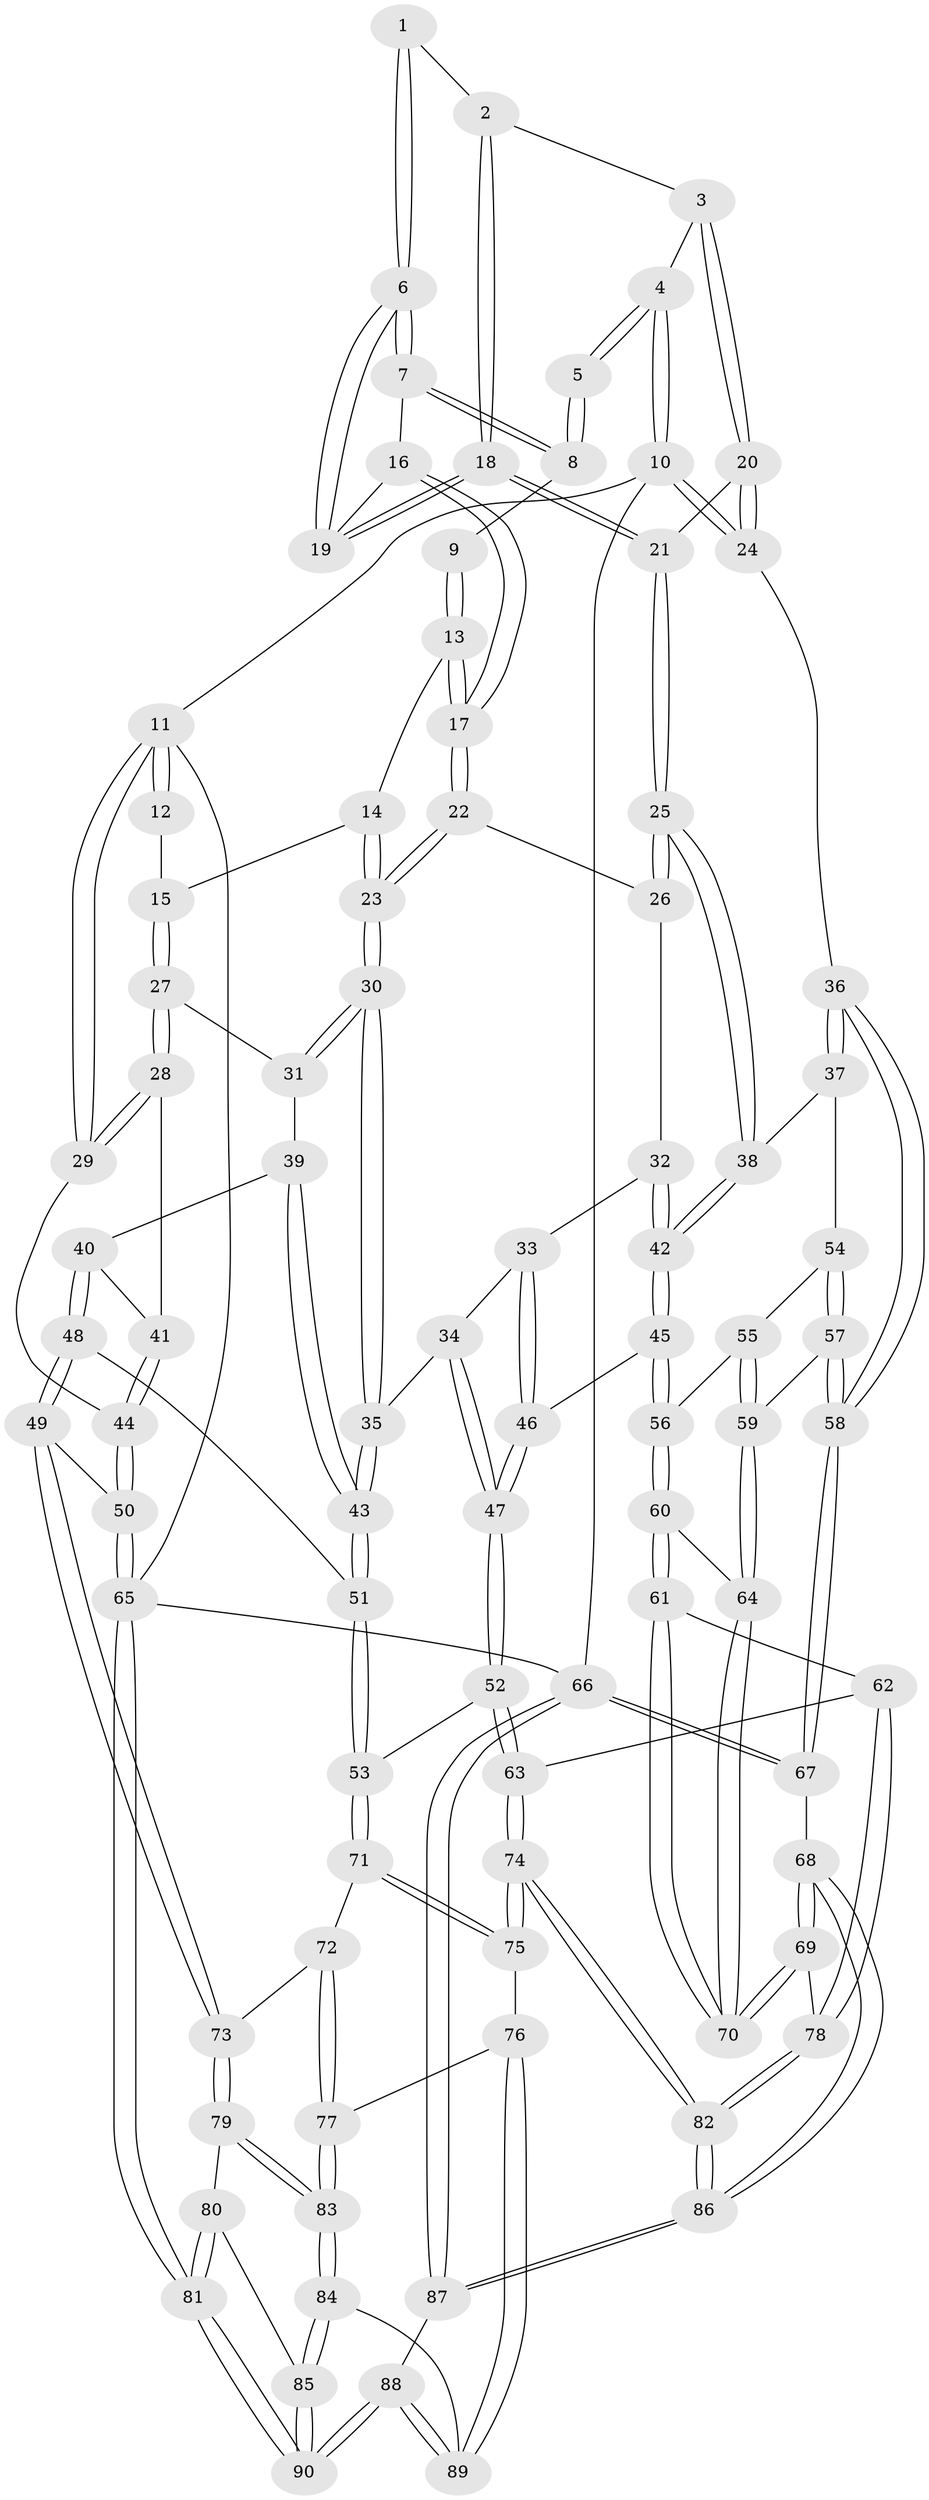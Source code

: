 // coarse degree distribution, {3: 0.3611111111111111, 4: 0.4166666666666667, 2: 0.1111111111111111, 5: 0.08333333333333333, 6: 0.027777777777777776}
// Generated by graph-tools (version 1.1) at 2025/38/03/04/25 23:38:33]
// undirected, 90 vertices, 222 edges
graph export_dot {
  node [color=gray90,style=filled];
  1 [pos="+0.8371374232838825+0"];
  2 [pos="+0.8615174407370055+0.03510563597506448"];
  3 [pos="+0.94227515533924+0.04192233726932493"];
  4 [pos="+1+0"];
  5 [pos="+0.8369374288188794+0"];
  6 [pos="+0.7808238499878614+0.10105889082804126"];
  7 [pos="+0.6401219444663825+0"];
  8 [pos="+0.6288633027168107+0"];
  9 [pos="+0.44527885760770286+0"];
  10 [pos="+1+0"];
  11 [pos="+0+0"];
  12 [pos="+0.2271820565541003+0"];
  13 [pos="+0.4327247658551628+0.03166037157118293"];
  14 [pos="+0.41469320414274163+0.06350764336740629"];
  15 [pos="+0.24204697052813678+0.1238135581166847"];
  16 [pos="+0.6088745814086347+0.08481113131748098"];
  17 [pos="+0.5876948457550144+0.1227779206187197"];
  18 [pos="+0.8203687729206822+0.15586213052269607"];
  19 [pos="+0.7878783415176648+0.1183500724332143"];
  20 [pos="+0.935510440069836+0.14285168399872195"];
  21 [pos="+0.8225620548402698+0.16206474846814725"];
  22 [pos="+0.5865571488641589+0.13341303134458504"];
  23 [pos="+0.4487241004899631+0.1932669138763687"];
  24 [pos="+1+0.22151503609157225"];
  25 [pos="+0.7989729939161715+0.21738105625081872"];
  26 [pos="+0.6179590651712299+0.1867474516654764"];
  27 [pos="+0.2322393497975039+0.1473210482091023"];
  28 [pos="+0.17859587417228856+0.1683543579094541"];
  29 [pos="+0+0.20624987186867558"];
  30 [pos="+0.41679669044932816+0.24796720255830146"];
  31 [pos="+0.2549122666159971+0.16744955095870584"];
  32 [pos="+0.6021802073203353+0.24543027503886752"];
  33 [pos="+0.5242924142486273+0.296677580698379"];
  34 [pos="+0.4906213124402633+0.2999852842632282"];
  35 [pos="+0.4256007609129234+0.28246044622372013"];
  36 [pos="+1+0.3057696809500017"];
  37 [pos="+0.8449992879016871+0.3041603626767772"];
  38 [pos="+0.8040099136185745+0.2616468489590357"];
  39 [pos="+0.27399888908037806+0.30747917414456366"];
  40 [pos="+0.22291648545798387+0.34573915312965825"];
  41 [pos="+0.20911139264976872+0.3168238135910657"];
  42 [pos="+0.6788528205508192+0.3606839789528916"];
  43 [pos="+0.38513828825140417+0.3575712191034501"];
  44 [pos="+0+0.3118771853377016"];
  45 [pos="+0.6549954343312372+0.41882045835159454"];
  46 [pos="+0.6519042294988341+0.41985645551795153"];
  47 [pos="+0.5592040014336411+0.48367097273716364"];
  48 [pos="+0.20005177120801898+0.46413875960421647"];
  49 [pos="+0.04194107664540678+0.5265950446726165"];
  50 [pos="+0+0.5098825620532351"];
  51 [pos="+0.3651215114150457+0.46563394392152635"];
  52 [pos="+0.5456409019379613+0.4992508313997832"];
  53 [pos="+0.4069007052742486+0.5107328498366771"];
  54 [pos="+0.8513414791128694+0.37300944538259345"];
  55 [pos="+0.8127902886905113+0.45136208303611647"];
  56 [pos="+0.7303029430129134+0.4721530618279319"];
  57 [pos="+0.9866437324900039+0.46090137819222127"];
  58 [pos="+1+0.4424058773754691"];
  59 [pos="+0.8810212980856945+0.5219810147991156"];
  60 [pos="+0.7380940262077504+0.5527138856568209"];
  61 [pos="+0.6938960536568042+0.6416240533592521"];
  62 [pos="+0.6764450404972062+0.6513333228443074"];
  63 [pos="+0.6363303067999908+0.6707379116890564"];
  64 [pos="+0.8699967603744512+0.5748420335916498"];
  65 [pos="+0+1"];
  66 [pos="+1+1"];
  67 [pos="+1+0.7629422206916912"];
  68 [pos="+1+0.7606587209605182"];
  69 [pos="+0.9148555369060404+0.6997017206611278"];
  70 [pos="+0.9030738778581748+0.686682233354383"];
  71 [pos="+0.40133297941542184+0.5461520953989994"];
  72 [pos="+0.31770946486531587+0.6527146345598387"];
  73 [pos="+0.19875371265749386+0.6902305263660219"];
  74 [pos="+0.5980378896903958+0.7590155604807642"];
  75 [pos="+0.5049113540260242+0.7571339851479625"];
  76 [pos="+0.46420311099663253+0.7779409254088209"];
  77 [pos="+0.4223840170963731+0.7894810472331972"];
  78 [pos="+0.821698254111503+0.7735935925353181"];
  79 [pos="+0.20171790212500515+0.7142598118745003"];
  80 [pos="+0.1942168875013379+0.7296447176380052"];
  81 [pos="+0+1"];
  82 [pos="+0.6882774912329584+0.8991461431772944"];
  83 [pos="+0.3498783826647589+0.8476604963418587"];
  84 [pos="+0.33651503544930705+0.8915165334314699"];
  85 [pos="+0.2469399985194662+0.9970995614088064"];
  86 [pos="+0.707958317589989+1"];
  87 [pos="+0.6939391150859333+1"];
  88 [pos="+0.6422122325685552+1"];
  89 [pos="+0.48979142598430847+0.9705448137081638"];
  90 [pos="+0+1"];
  1 -- 2;
  1 -- 6;
  1 -- 6;
  2 -- 3;
  2 -- 18;
  2 -- 18;
  3 -- 4;
  3 -- 20;
  3 -- 20;
  4 -- 5;
  4 -- 5;
  4 -- 10;
  4 -- 10;
  5 -- 8;
  5 -- 8;
  6 -- 7;
  6 -- 7;
  6 -- 19;
  6 -- 19;
  7 -- 8;
  7 -- 8;
  7 -- 16;
  8 -- 9;
  9 -- 13;
  9 -- 13;
  10 -- 11;
  10 -- 24;
  10 -- 24;
  10 -- 66;
  11 -- 12;
  11 -- 12;
  11 -- 29;
  11 -- 29;
  11 -- 65;
  12 -- 15;
  13 -- 14;
  13 -- 17;
  13 -- 17;
  14 -- 15;
  14 -- 23;
  14 -- 23;
  15 -- 27;
  15 -- 27;
  16 -- 17;
  16 -- 17;
  16 -- 19;
  17 -- 22;
  17 -- 22;
  18 -- 19;
  18 -- 19;
  18 -- 21;
  18 -- 21;
  20 -- 21;
  20 -- 24;
  20 -- 24;
  21 -- 25;
  21 -- 25;
  22 -- 23;
  22 -- 23;
  22 -- 26;
  23 -- 30;
  23 -- 30;
  24 -- 36;
  25 -- 26;
  25 -- 26;
  25 -- 38;
  25 -- 38;
  26 -- 32;
  27 -- 28;
  27 -- 28;
  27 -- 31;
  28 -- 29;
  28 -- 29;
  28 -- 41;
  29 -- 44;
  30 -- 31;
  30 -- 31;
  30 -- 35;
  30 -- 35;
  31 -- 39;
  32 -- 33;
  32 -- 42;
  32 -- 42;
  33 -- 34;
  33 -- 46;
  33 -- 46;
  34 -- 35;
  34 -- 47;
  34 -- 47;
  35 -- 43;
  35 -- 43;
  36 -- 37;
  36 -- 37;
  36 -- 58;
  36 -- 58;
  37 -- 38;
  37 -- 54;
  38 -- 42;
  38 -- 42;
  39 -- 40;
  39 -- 43;
  39 -- 43;
  40 -- 41;
  40 -- 48;
  40 -- 48;
  41 -- 44;
  41 -- 44;
  42 -- 45;
  42 -- 45;
  43 -- 51;
  43 -- 51;
  44 -- 50;
  44 -- 50;
  45 -- 46;
  45 -- 56;
  45 -- 56;
  46 -- 47;
  46 -- 47;
  47 -- 52;
  47 -- 52;
  48 -- 49;
  48 -- 49;
  48 -- 51;
  49 -- 50;
  49 -- 73;
  49 -- 73;
  50 -- 65;
  50 -- 65;
  51 -- 53;
  51 -- 53;
  52 -- 53;
  52 -- 63;
  52 -- 63;
  53 -- 71;
  53 -- 71;
  54 -- 55;
  54 -- 57;
  54 -- 57;
  55 -- 56;
  55 -- 59;
  55 -- 59;
  56 -- 60;
  56 -- 60;
  57 -- 58;
  57 -- 58;
  57 -- 59;
  58 -- 67;
  58 -- 67;
  59 -- 64;
  59 -- 64;
  60 -- 61;
  60 -- 61;
  60 -- 64;
  61 -- 62;
  61 -- 70;
  61 -- 70;
  62 -- 63;
  62 -- 78;
  62 -- 78;
  63 -- 74;
  63 -- 74;
  64 -- 70;
  64 -- 70;
  65 -- 81;
  65 -- 81;
  65 -- 66;
  66 -- 67;
  66 -- 67;
  66 -- 87;
  66 -- 87;
  67 -- 68;
  68 -- 69;
  68 -- 69;
  68 -- 86;
  68 -- 86;
  69 -- 70;
  69 -- 70;
  69 -- 78;
  71 -- 72;
  71 -- 75;
  71 -- 75;
  72 -- 73;
  72 -- 77;
  72 -- 77;
  73 -- 79;
  73 -- 79;
  74 -- 75;
  74 -- 75;
  74 -- 82;
  74 -- 82;
  75 -- 76;
  76 -- 77;
  76 -- 89;
  76 -- 89;
  77 -- 83;
  77 -- 83;
  78 -- 82;
  78 -- 82;
  79 -- 80;
  79 -- 83;
  79 -- 83;
  80 -- 81;
  80 -- 81;
  80 -- 85;
  81 -- 90;
  81 -- 90;
  82 -- 86;
  82 -- 86;
  83 -- 84;
  83 -- 84;
  84 -- 85;
  84 -- 85;
  84 -- 89;
  85 -- 90;
  85 -- 90;
  86 -- 87;
  86 -- 87;
  87 -- 88;
  88 -- 89;
  88 -- 89;
  88 -- 90;
  88 -- 90;
}
